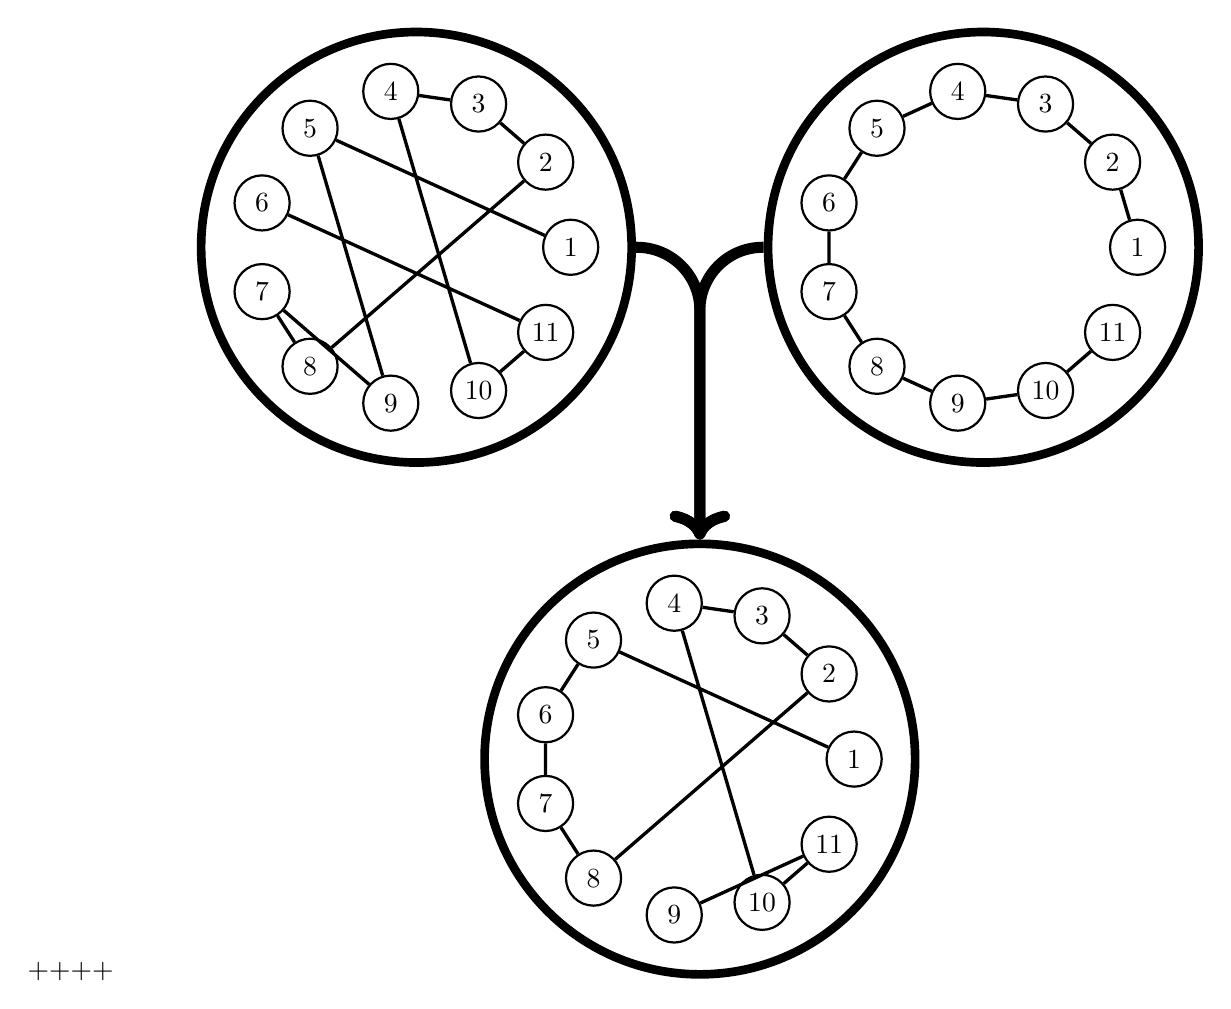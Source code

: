 \usetikzlibrary{fit}++++


\pgfdeclarelayer{background}
\pgfdeclarelayer{foreground} % not really needed
\pgfsetlayers{background,main,foreground}

\tikzset{
  double arrow/.style args={thickness is #1 color is #2}{
    ->,line width=#1,#2, rounded corners = 0.8cm
  }
}


\def\ystrait{2cm}
\def\parentdiff{3.6cm}
\def\lthickness{0.11cm}
\def\innerRadius{2cm}


\begin{tikzpicture}[ station/.style={circle, draw, thick, inner sep=0pt, minimum size = 7mm},
									, genome/.style={circle, inner sep=-0.4cm, draw, line width=\lthickness, , fill=black!0},
	]	
	
	
	\begin{scope}

		\begin{scope}[xshift=0cm]
		\foreach \n in {1,2,...,11}{
			\draw node [station] (a\n) at (\n *360/11-360/11:\innerRadius) {\n};
		}
		\draw [very thick]
			(a1) -- 
			(a5) --
			(a9) --
			(a7) --
			(a8) --
			(a2) --
			(a3) --
			(a4) --
			(a10) --
			(a11) --
			(a6);
		\end{scope}
	
		\begin{scope}[xshift=2* \parentdiff]
		\foreach \n in {1,2,...,11}{
			\draw node [station] (b\n) at (\n *360/11-360/11:\innerRadius) {\n};
		}
		\draw [very thick]

			(b1) --
			(b2) -- 
			(b3) -- 
			(b4) -- 
			(b5) -- 
			(b6) -- 
			(b7) --  
			(b8) --
			(b9) --
			(b10) -- 
			(b11);
		\end{scope}

	\end{scope}


	\begin{scope}[yshift=-6.5cm, xshift=\parentdiff]

		\begin{scope}[xshift=0cm]
		\foreach \n in {1,2,...,11}{
			\draw node [station] (c\n) at (\n *360/11-360/11:\innerRadius) {\n};
		}
		\draw [very thick]
			(c1) --
			(c5) -- 
			(c6) --
			(c7) -- 
			(c8) -- 
			(c2) -- 
			(c3) -- 
			(c4)-- 
			(c10) -- 
			(c11) -- 
			(c9);
		\end{scope}
	

	\end{scope}

	\begin{pgfonlayer}{background}
		\node (parent1) [genome, fit=(a1)(a2)(a3)(a4)(a5)(a6)(a7)(a8)(a9)(a10)(a11)] {};
		\node (parent2) [genome, fit=(b1)(b2)(b3)(b4)(b5)(b6)(b7)(b8)(b9)(b10)(b11)] {};
		\node (child) [genome, fit=(c1)(c2)(c3)(c4)(c5)(c6)(c7)(c8)(c9)(c10)(c11)] {};
	\end{pgfonlayer}

	\draw[double arrow=thickness is 4pt color is black](parent1.east)  -| (child.north);
	\draw[double arrow=thickness is 4pt color is black](parent2.west)  -| (child.north);

\end{tikzpicture}
